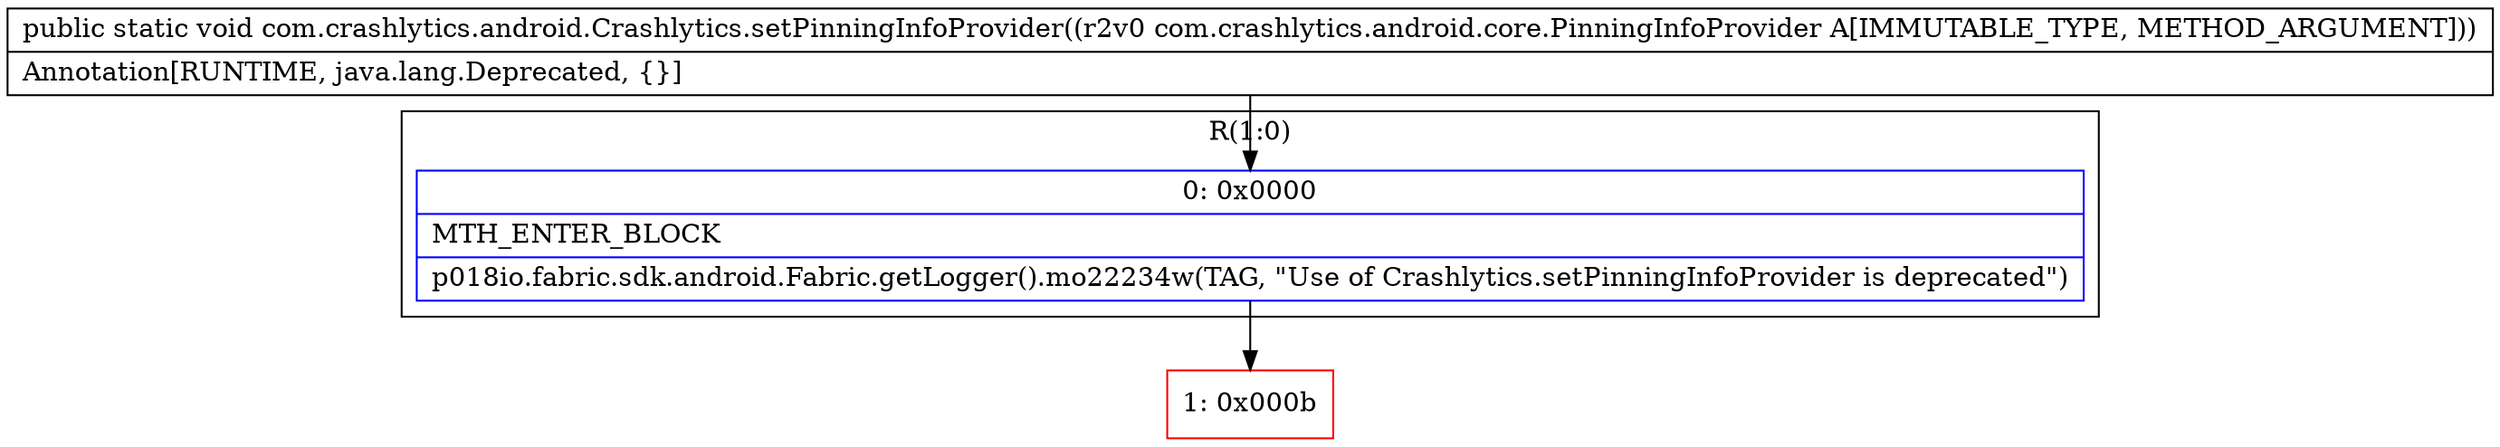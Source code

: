 digraph "CFG forcom.crashlytics.android.Crashlytics.setPinningInfoProvider(Lcom\/crashlytics\/android\/core\/PinningInfoProvider;)V" {
subgraph cluster_Region_699984877 {
label = "R(1:0)";
node [shape=record,color=blue];
Node_0 [shape=record,label="{0\:\ 0x0000|MTH_ENTER_BLOCK\l|p018io.fabric.sdk.android.Fabric.getLogger().mo22234w(TAG, \"Use of Crashlytics.setPinningInfoProvider is deprecated\")\l}"];
}
Node_1 [shape=record,color=red,label="{1\:\ 0x000b}"];
MethodNode[shape=record,label="{public static void com.crashlytics.android.Crashlytics.setPinningInfoProvider((r2v0 com.crashlytics.android.core.PinningInfoProvider A[IMMUTABLE_TYPE, METHOD_ARGUMENT]))  | Annotation[RUNTIME, java.lang.Deprecated, \{\}]\l}"];
MethodNode -> Node_0;
Node_0 -> Node_1;
}

